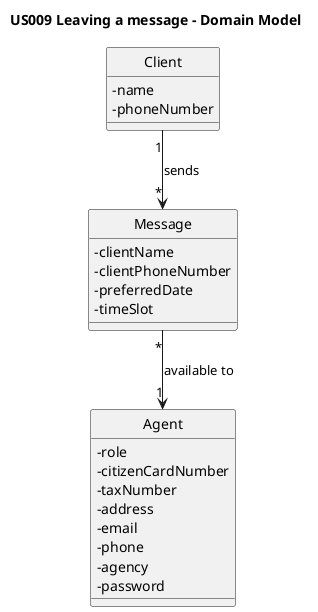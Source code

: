 @startuml
skinparam monochrome true
skinparam packageStyle rectangle
skinparam shadowing false
skinparam classAttributeIconSize 0
hide circle
title US009 Leaving a message - Domain Model
class Client {
-name
-phoneNumber
}

class Agent {
-role
-citizenCardNumber
-taxNumber
-address
-email
-phone
-agency
-password
}

class Message {
-clientName
-clientPhoneNumber
-preferredDate
-timeSlot
}

Client "1" --> "*" Message : sends
Message "*" --> "1" Agent : available to
@enduml